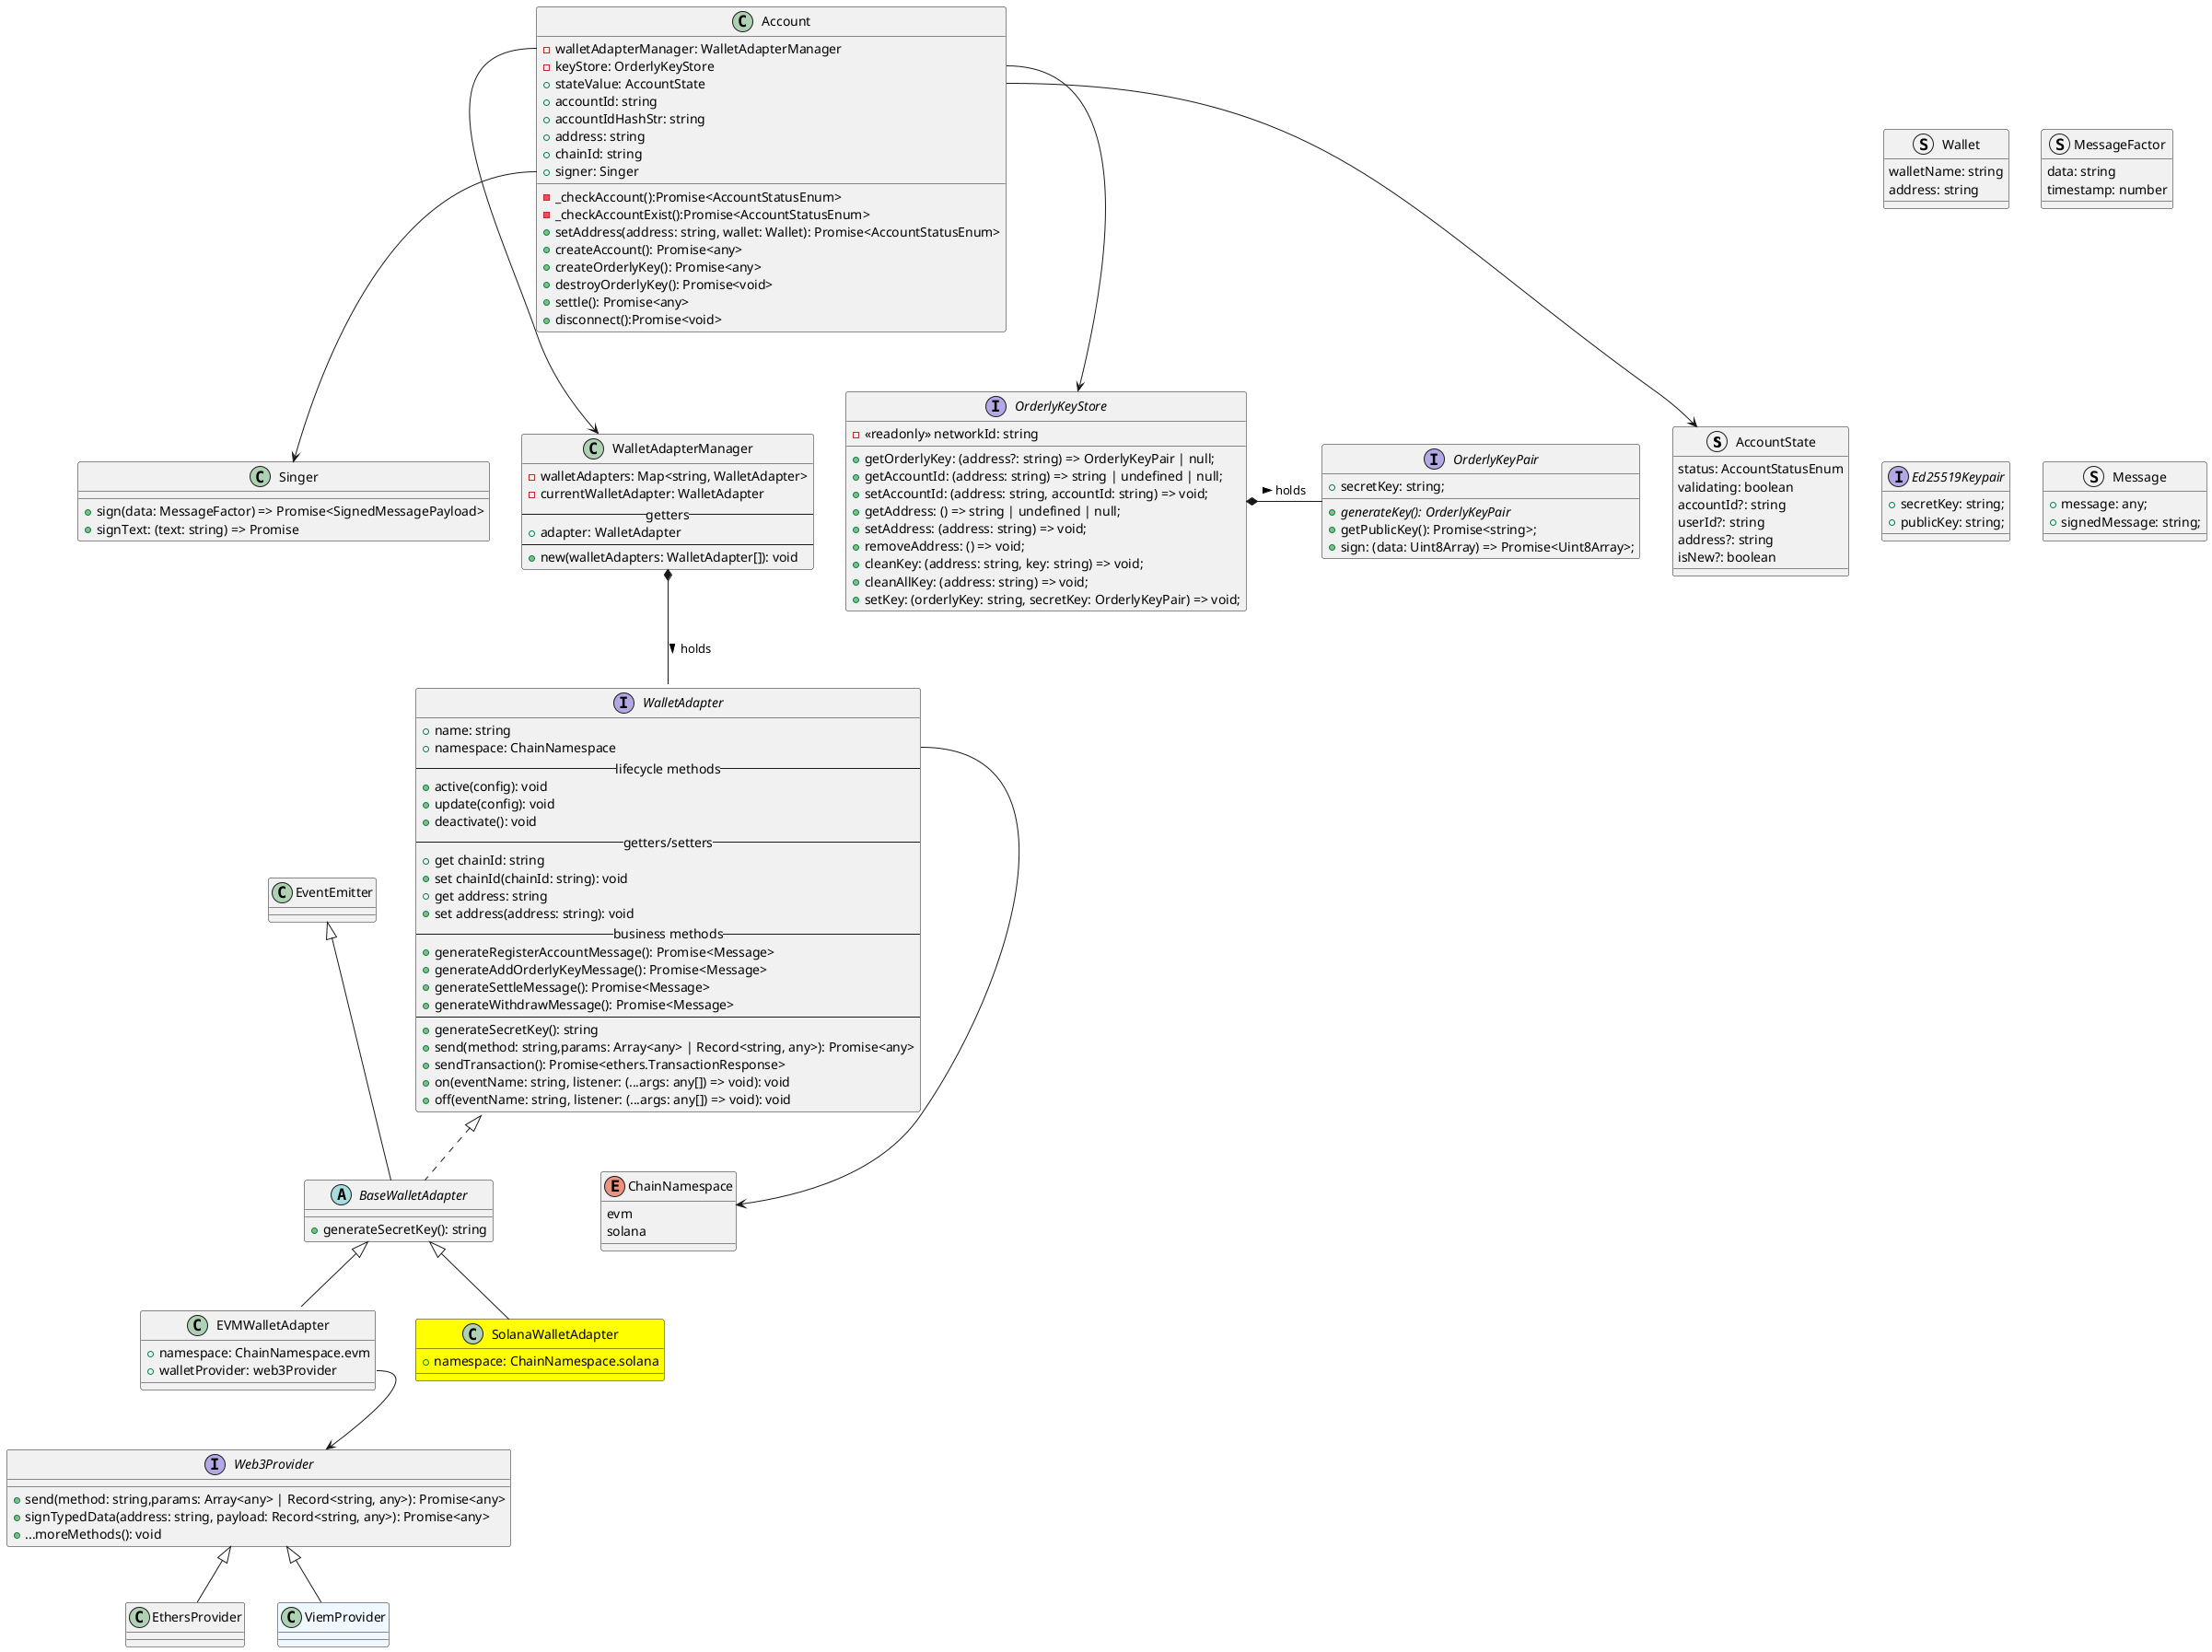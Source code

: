 @startuml
'https://plantuml.com/class-diagram

struct AccountState {
  status: AccountStatusEnum
  validating: boolean
  accountId?: string
  userId?: string
  address?: string
  isNew?: boolean
}

struct Wallet {
  walletName: string
  address: string
}

struct MessageFactor {
  data: string
  timestamp: number
}


Account::stateValue --> AccountState
Account::keyStore --> OrderlyKeyStore
Account::signer --> Singer
Account::walletAdapterManager --> WalletAdapterManager

OrderlyKeyStore *- OrderlyKeyPair : holds >
'Account *-- WalletAdapterManager

class Account {
-walletAdapterManager: WalletAdapterManager
-keyStore: OrderlyKeyStore
-_checkAccount():Promise<AccountStatusEnum>
-_checkAccountExist():Promise<AccountStatusEnum>
+stateValue: AccountState
+accountId: string
+accountIdHashStr: string
+address: string
+chainId: string
+signer: Singer
+setAddress(address: string, wallet: Wallet): Promise<AccountStatusEnum>
+createAccount(): Promise<any>
+createOrderlyKey(): Promise<any>
+destroyOrderlyKey(): Promise<void>
+settle(): Promise<any>
+disconnect():Promise<void>
}

WalletAdapterManager *-- WalletAdapter : holds >

'WalletAdapterManager::walletAdapters --> WalletAdapter
class WalletAdapterManager {
-walletAdapters: Map<string, WalletAdapter>
-currentWalletAdapter: WalletAdapter
-- getters --
+adapter: WalletAdapter
--
+new(walletAdapters: WalletAdapter[]): void
}

enum ChainNamespace {
  evm
  solana
}

interface Ed25519Keypair{
+secretKey: string;
+publicKey: string;
}

WalletAdapter::namespace --> ChainNamespace
interface WalletAdapter {
+name: string
+namespace: ChainNamespace
'--
'+generateKey(): Promise<OrderlyKeyPair>
-- lifecycle methods --
+active(config): void
+update(config): void
+deactivate(): void
-- getters/setters --
+get chainId: string
+set chainId(chainId: string): void
+get address: string
+set address(address: string): void
-- business methods --
+generateRegisterAccountMessage(): Promise<Message>
+generateAddOrderlyKeyMessage(): Promise<Message>
+generateSettleMessage(): Promise<Message>
+generateWithdrawMessage(): Promise<Message>
--
+generateSecretKey(): string
+send(method: string,params: Array<any> | Record<string, any>): Promise<any>
+sendTransaction(): Promise<ethers.TransactionResponse>
+on(eventName: string, listener: (...args: any[]) => void): void
+off(eventName: string, listener: (...args: any[]) => void): void
}

struct Message {
  +message: any;
  +signedMessage: string;
}
class Singer {
+sign(data: MessageFactor) => Promise<SignedMessagePayload>
+signText: (text: string) => Promise
}

interface Web3Provider{
+send(method: string,params: Array<any> | Record<string, any>): Promise<any>
+signTypedData(address: string, payload: Record<string, any>): Promise<any>
+...moreMethods(): void
}

class EthersProvider extends Web3Provider {
}

class ViemProvider #AliceBlue extends Web3Provider {
}

abstract class BaseWalletAdapter extends EventEmitter implements WalletAdapter {
'-active:boolean
+generateSecretKey(): string
}

'note top of EVMWalletAdapter: '@kodiak-finance/orderly-evm-wallet-adapter'.

interface OrderlyKeyStore {
-<<readonly>> networkId: string
+getOrderlyKey: (address?: string) => OrderlyKeyPair | null;
+getAccountId: (address: string) => string | undefined | null;
+setAccountId: (address: string, accountId: string) => void;
+getAddress: () => string | undefined | null;
+setAddress: (address: string) => void;
+removeAddress: () => void;
'+generateKey: () => OrderlyKeyPair;
+cleanKey: (address: string, key: string) => void;
+cleanAllKey: (address: string) => void;
+setKey: (orderlyKey: string, secretKey: OrderlyKeyPair) => void;
}

interface OrderlyKeyPair {
+secretKey: string;
+{abstract} generateKey(): OrderlyKeyPair
+getPublicKey(): Promise<string>;
+sign: (data: Uint8Array) => Promise<Uint8Array>;
}

EVMWalletAdapter::walletProvider --> Web3Provider
class EVMWalletAdapter extends BaseWalletAdapter {
+namespace: ChainNamespace.evm
+walletProvider: web3Provider
}

class SolanaWalletAdapter #Yellow extends BaseWalletAdapter {
+namespace: ChainNamespace.solana
}


@enduml
